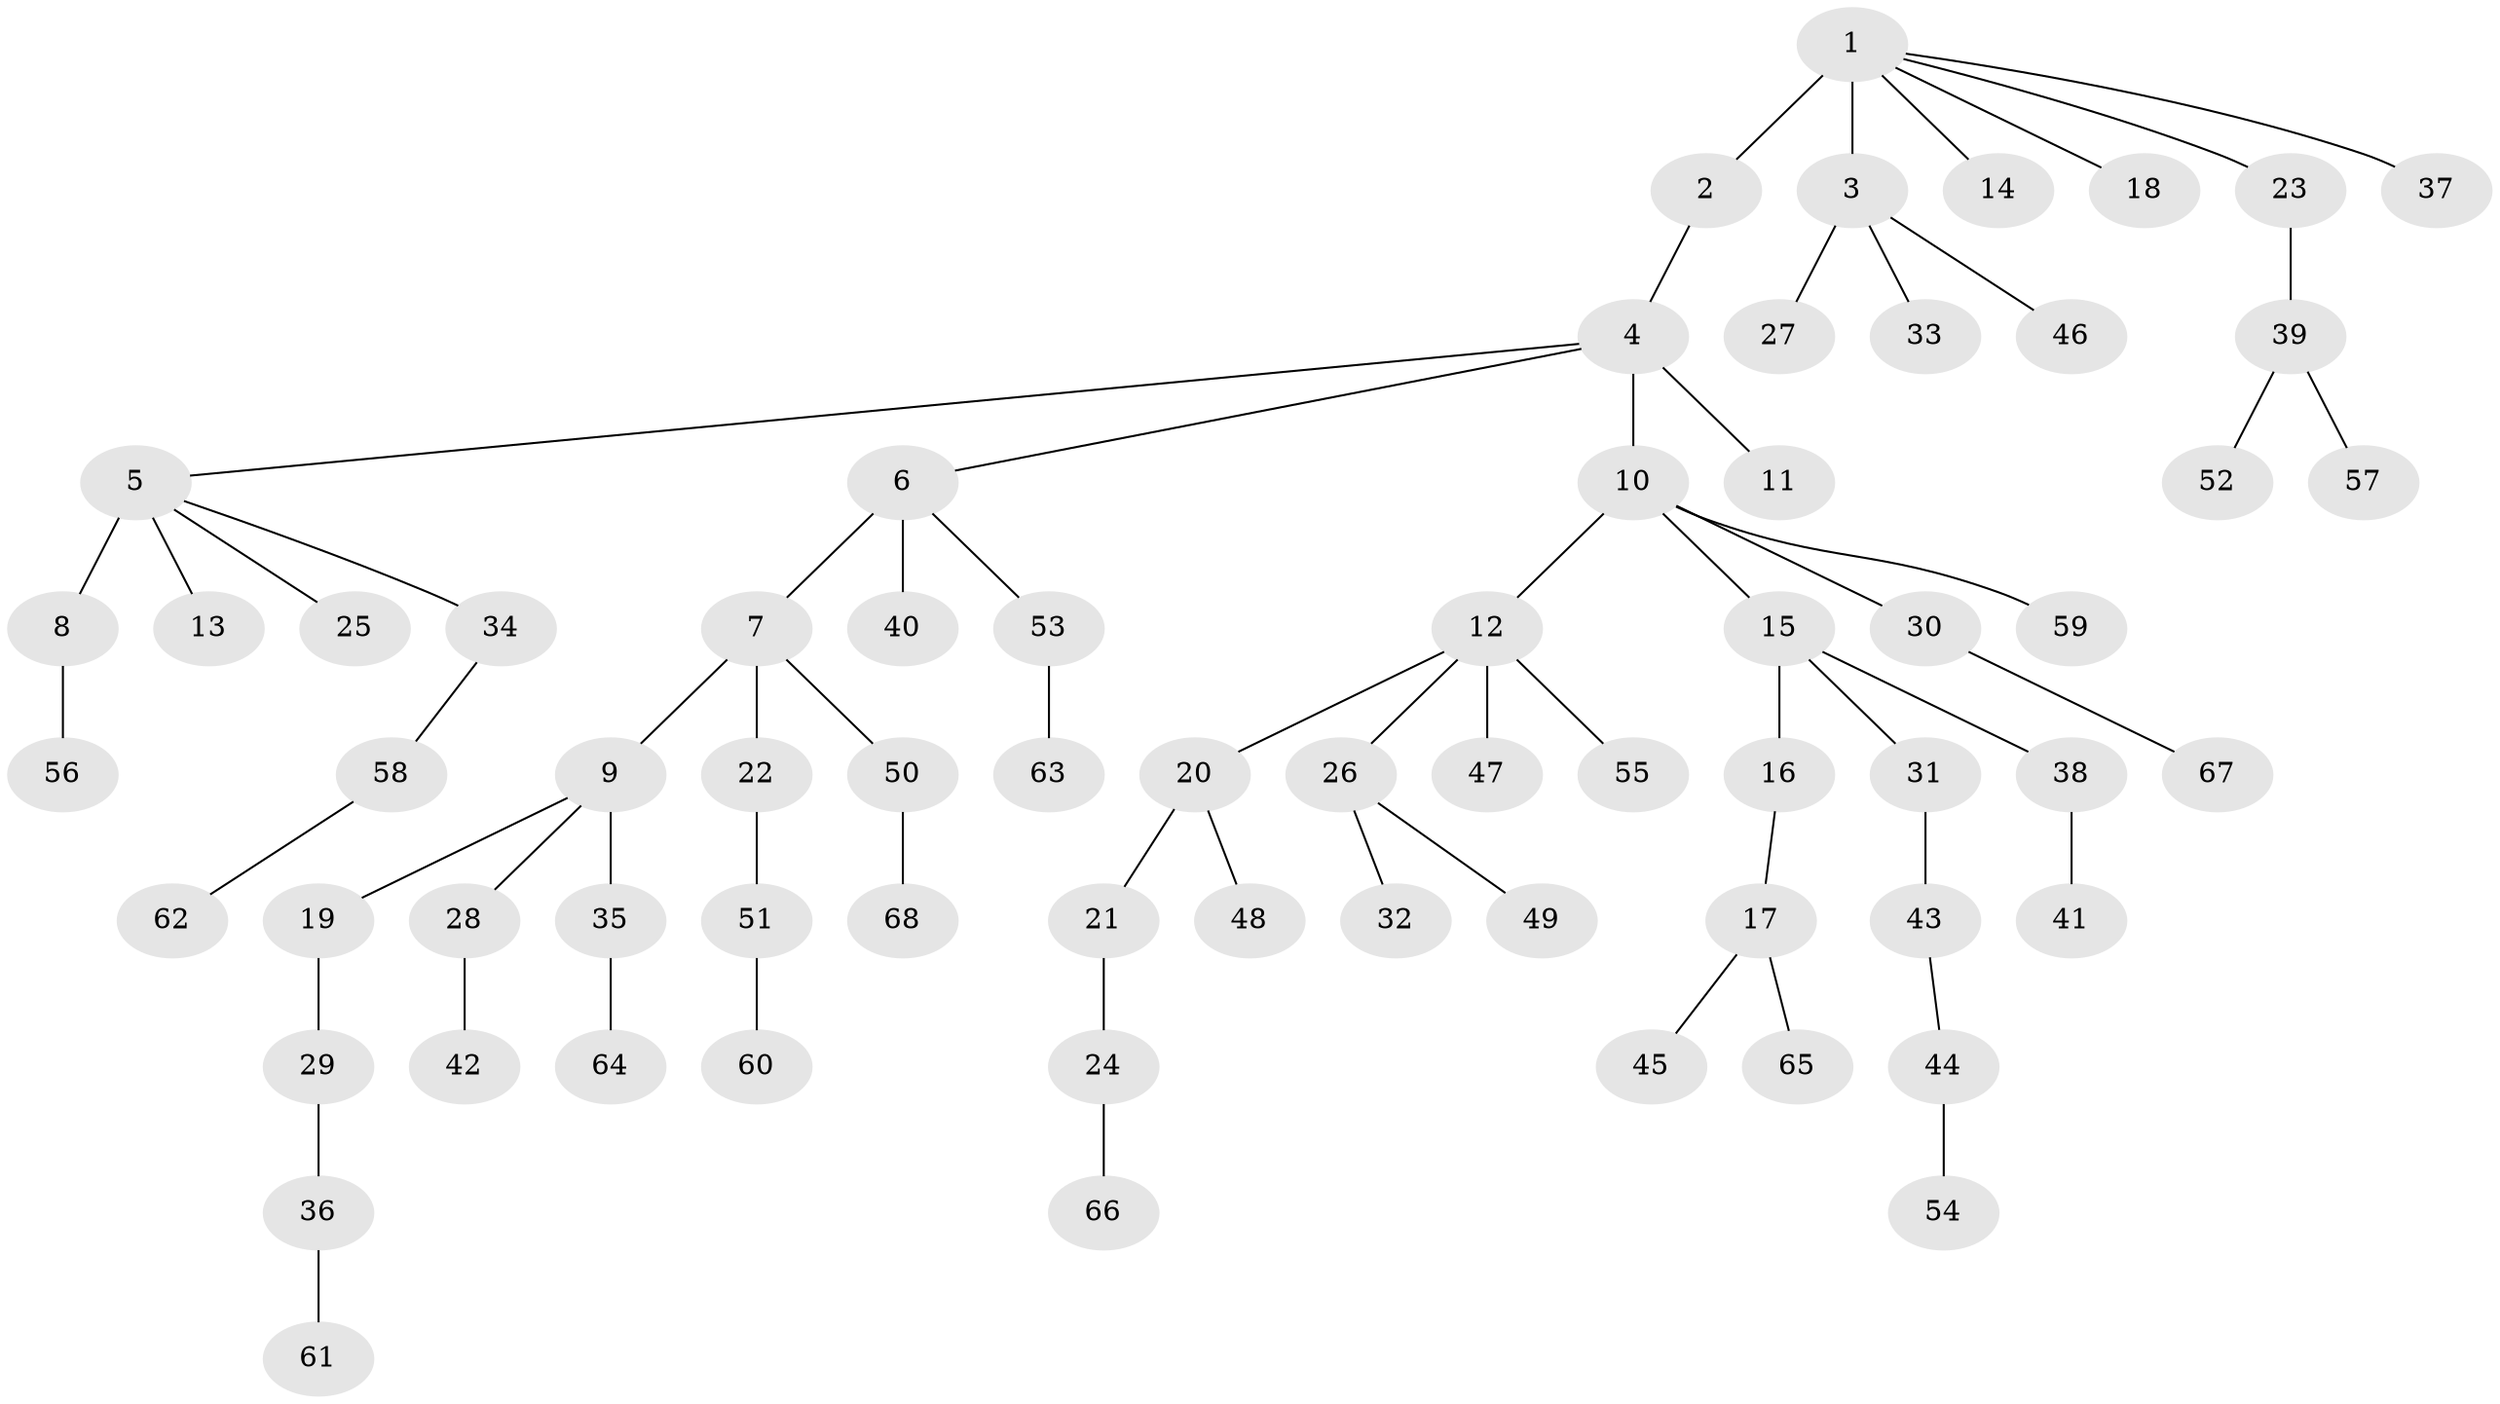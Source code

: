 // original degree distribution, {6: 0.037037037037037035, 5: 0.044444444444444446, 4: 0.044444444444444446, 3: 0.1037037037037037, 2: 0.2814814814814815, 1: 0.4888888888888889}
// Generated by graph-tools (version 1.1) at 2025/51/03/04/25 22:51:58]
// undirected, 68 vertices, 67 edges
graph export_dot {
  node [color=gray90,style=filled];
  1;
  2;
  3;
  4;
  5;
  6;
  7;
  8;
  9;
  10;
  11;
  12;
  13;
  14;
  15;
  16;
  17;
  18;
  19;
  20;
  21;
  22;
  23;
  24;
  25;
  26;
  27;
  28;
  29;
  30;
  31;
  32;
  33;
  34;
  35;
  36;
  37;
  38;
  39;
  40;
  41;
  42;
  43;
  44;
  45;
  46;
  47;
  48;
  49;
  50;
  51;
  52;
  53;
  54;
  55;
  56;
  57;
  58;
  59;
  60;
  61;
  62;
  63;
  64;
  65;
  66;
  67;
  68;
  1 -- 2 [weight=4.0];
  1 -- 3 [weight=1.0];
  1 -- 14 [weight=1.0];
  1 -- 18 [weight=1.0];
  1 -- 23 [weight=1.0];
  1 -- 37 [weight=1.0];
  2 -- 4 [weight=1.0];
  3 -- 27 [weight=1.0];
  3 -- 33 [weight=1.0];
  3 -- 46 [weight=1.0];
  4 -- 5 [weight=1.0];
  4 -- 6 [weight=1.0];
  4 -- 10 [weight=1.0];
  4 -- 11 [weight=2.0];
  5 -- 8 [weight=4.0];
  5 -- 13 [weight=1.0];
  5 -- 25 [weight=1.0];
  5 -- 34 [weight=1.0];
  6 -- 7 [weight=2.0];
  6 -- 40 [weight=1.0];
  6 -- 53 [weight=1.0];
  7 -- 9 [weight=1.0];
  7 -- 22 [weight=1.0];
  7 -- 50 [weight=1.0];
  8 -- 56 [weight=1.0];
  9 -- 19 [weight=1.0];
  9 -- 28 [weight=1.0];
  9 -- 35 [weight=3.0];
  10 -- 12 [weight=1.0];
  10 -- 15 [weight=1.0];
  10 -- 30 [weight=1.0];
  10 -- 59 [weight=1.0];
  12 -- 20 [weight=1.0];
  12 -- 26 [weight=1.0];
  12 -- 47 [weight=1.0];
  12 -- 55 [weight=1.0];
  15 -- 16 [weight=2.0];
  15 -- 31 [weight=1.0];
  15 -- 38 [weight=1.0];
  16 -- 17 [weight=1.0];
  17 -- 45 [weight=2.0];
  17 -- 65 [weight=1.0];
  19 -- 29 [weight=1.0];
  20 -- 21 [weight=3.0];
  20 -- 48 [weight=1.0];
  21 -- 24 [weight=1.0];
  22 -- 51 [weight=1.0];
  23 -- 39 [weight=1.0];
  24 -- 66 [weight=1.0];
  26 -- 32 [weight=1.0];
  26 -- 49 [weight=1.0];
  28 -- 42 [weight=1.0];
  29 -- 36 [weight=1.0];
  30 -- 67 [weight=1.0];
  31 -- 43 [weight=1.0];
  34 -- 58 [weight=1.0];
  35 -- 64 [weight=1.0];
  36 -- 61 [weight=1.0];
  38 -- 41 [weight=1.0];
  39 -- 52 [weight=1.0];
  39 -- 57 [weight=1.0];
  43 -- 44 [weight=1.0];
  44 -- 54 [weight=1.0];
  50 -- 68 [weight=1.0];
  51 -- 60 [weight=1.0];
  53 -- 63 [weight=1.0];
  58 -- 62 [weight=1.0];
}
